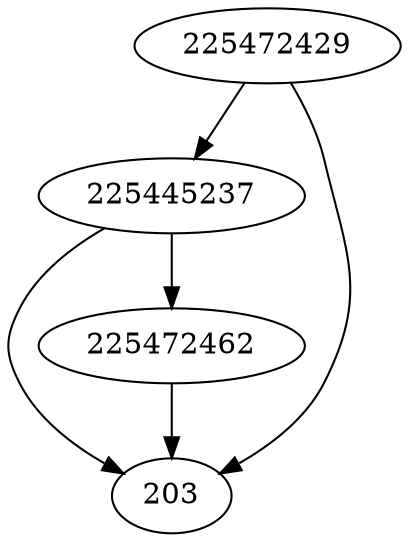 strict digraph  {
225445237;
203;
225472429;
225472462;
225445237 -> 203;
225445237 -> 225472462;
225472429 -> 203;
225472429 -> 225445237;
225472462 -> 203;
}
